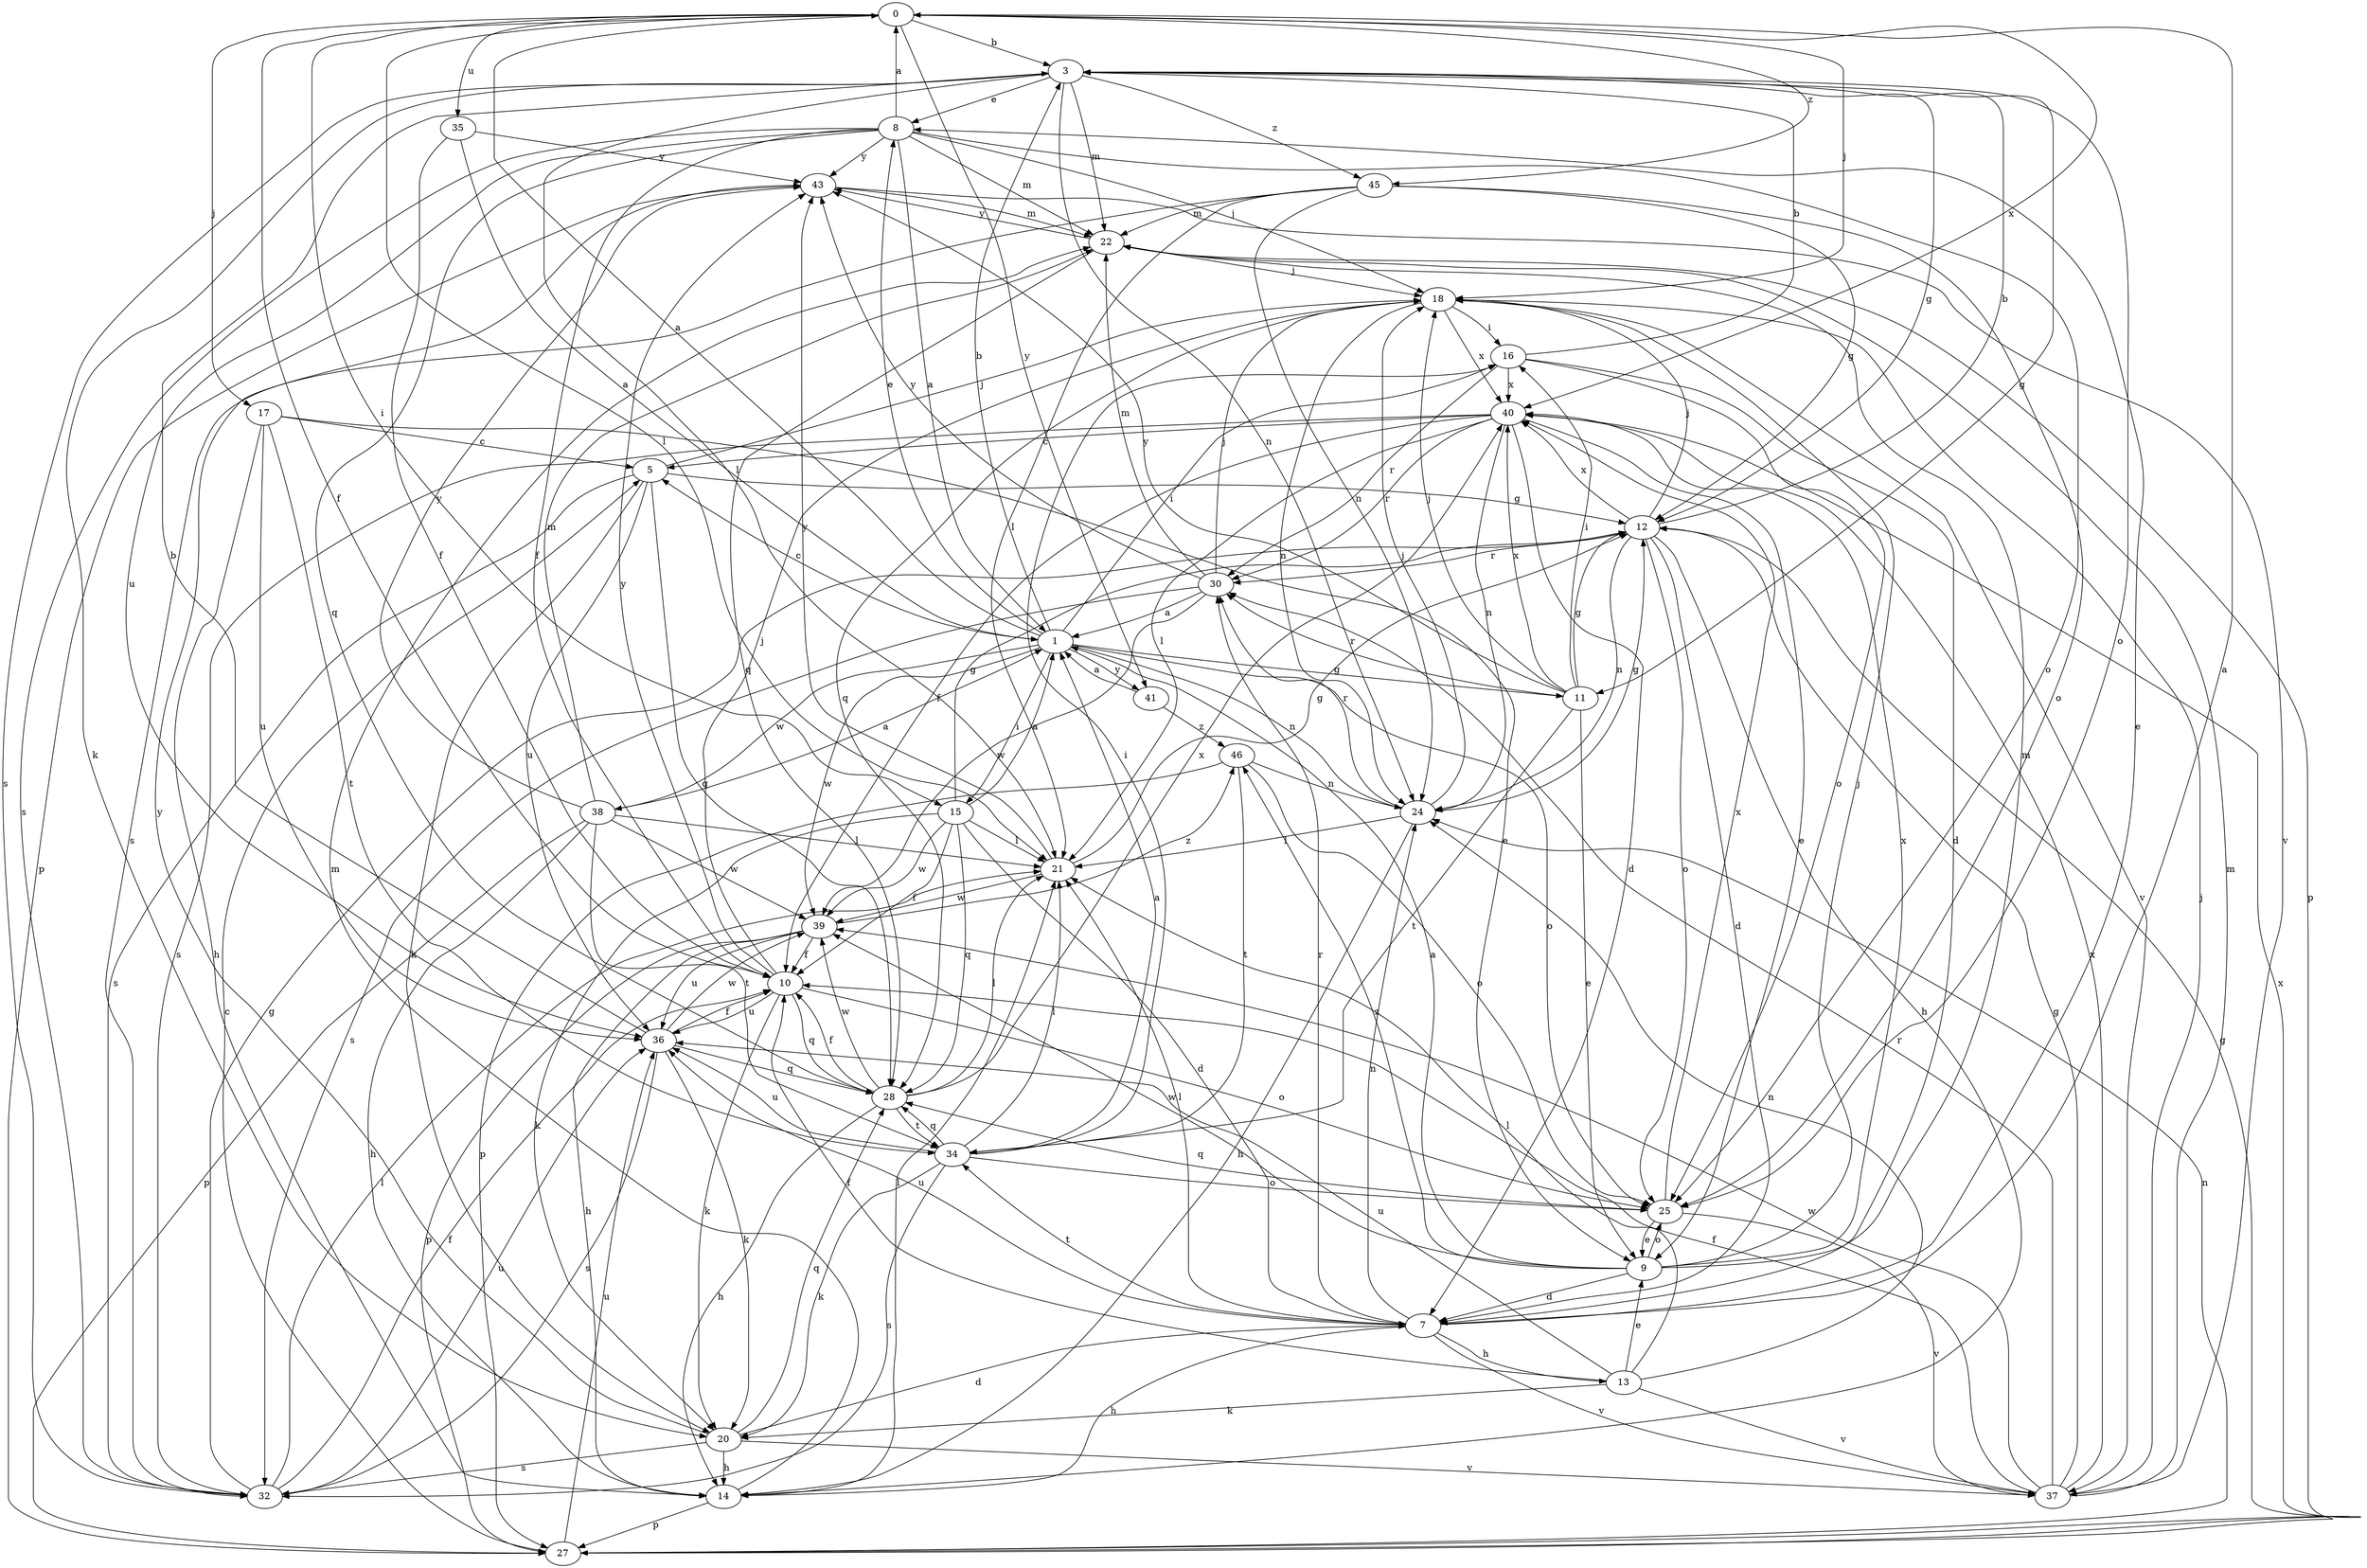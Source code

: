 strict digraph  {
0;
1;
3;
5;
7;
8;
9;
10;
11;
12;
13;
14;
15;
16;
17;
18;
20;
21;
22;
24;
25;
27;
28;
30;
32;
34;
35;
36;
37;
38;
39;
40;
41;
43;
45;
46;
0 -> 3  [label=b];
0 -> 10  [label=f];
0 -> 15  [label=i];
0 -> 17  [label=j];
0 -> 18  [label=j];
0 -> 21  [label=l];
0 -> 35  [label=u];
0 -> 40  [label=x];
0 -> 41  [label=y];
0 -> 45  [label=z];
1 -> 0  [label=a];
1 -> 3  [label=b];
1 -> 5  [label=c];
1 -> 8  [label=e];
1 -> 11  [label=g];
1 -> 15  [label=i];
1 -> 16  [label=i];
1 -> 24  [label=n];
1 -> 25  [label=o];
1 -> 38  [label=w];
1 -> 39  [label=w];
1 -> 41  [label=y];
3 -> 8  [label=e];
3 -> 11  [label=g];
3 -> 12  [label=g];
3 -> 20  [label=k];
3 -> 21  [label=l];
3 -> 22  [label=m];
3 -> 24  [label=n];
3 -> 25  [label=o];
3 -> 32  [label=s];
3 -> 45  [label=z];
5 -> 12  [label=g];
5 -> 18  [label=j];
5 -> 20  [label=k];
5 -> 28  [label=q];
5 -> 32  [label=s];
5 -> 36  [label=u];
7 -> 0  [label=a];
7 -> 8  [label=e];
7 -> 13  [label=h];
7 -> 14  [label=h];
7 -> 21  [label=l];
7 -> 24  [label=n];
7 -> 30  [label=r];
7 -> 34  [label=t];
7 -> 36  [label=u];
7 -> 37  [label=v];
8 -> 0  [label=a];
8 -> 1  [label=a];
8 -> 10  [label=f];
8 -> 18  [label=j];
8 -> 22  [label=m];
8 -> 25  [label=o];
8 -> 28  [label=q];
8 -> 32  [label=s];
8 -> 36  [label=u];
8 -> 43  [label=y];
9 -> 1  [label=a];
9 -> 7  [label=d];
9 -> 18  [label=j];
9 -> 22  [label=m];
9 -> 25  [label=o];
9 -> 39  [label=w];
9 -> 40  [label=x];
9 -> 46  [label=z];
10 -> 18  [label=j];
10 -> 20  [label=k];
10 -> 25  [label=o];
10 -> 28  [label=q];
10 -> 36  [label=u];
10 -> 43  [label=y];
11 -> 9  [label=e];
11 -> 12  [label=g];
11 -> 16  [label=i];
11 -> 18  [label=j];
11 -> 30  [label=r];
11 -> 34  [label=t];
11 -> 40  [label=x];
11 -> 43  [label=y];
12 -> 3  [label=b];
12 -> 7  [label=d];
12 -> 14  [label=h];
12 -> 18  [label=j];
12 -> 24  [label=n];
12 -> 25  [label=o];
12 -> 30  [label=r];
12 -> 40  [label=x];
13 -> 9  [label=e];
13 -> 10  [label=f];
13 -> 20  [label=k];
13 -> 21  [label=l];
13 -> 24  [label=n];
13 -> 36  [label=u];
13 -> 37  [label=v];
14 -> 21  [label=l];
14 -> 22  [label=m];
14 -> 27  [label=p];
15 -> 1  [label=a];
15 -> 7  [label=d];
15 -> 10  [label=f];
15 -> 12  [label=g];
15 -> 20  [label=k];
15 -> 21  [label=l];
15 -> 28  [label=q];
15 -> 39  [label=w];
16 -> 3  [label=b];
16 -> 7  [label=d];
16 -> 25  [label=o];
16 -> 30  [label=r];
16 -> 40  [label=x];
17 -> 5  [label=c];
17 -> 9  [label=e];
17 -> 14  [label=h];
17 -> 34  [label=t];
17 -> 36  [label=u];
18 -> 16  [label=i];
18 -> 24  [label=n];
18 -> 28  [label=q];
18 -> 37  [label=v];
18 -> 40  [label=x];
20 -> 7  [label=d];
20 -> 14  [label=h];
20 -> 28  [label=q];
20 -> 32  [label=s];
20 -> 37  [label=v];
20 -> 43  [label=y];
21 -> 12  [label=g];
21 -> 39  [label=w];
21 -> 43  [label=y];
22 -> 18  [label=j];
22 -> 27  [label=p];
22 -> 28  [label=q];
22 -> 43  [label=y];
24 -> 12  [label=g];
24 -> 14  [label=h];
24 -> 18  [label=j];
24 -> 21  [label=l];
24 -> 30  [label=r];
25 -> 9  [label=e];
25 -> 28  [label=q];
25 -> 37  [label=v];
25 -> 40  [label=x];
27 -> 5  [label=c];
27 -> 12  [label=g];
27 -> 24  [label=n];
27 -> 36  [label=u];
27 -> 40  [label=x];
28 -> 10  [label=f];
28 -> 14  [label=h];
28 -> 21  [label=l];
28 -> 34  [label=t];
28 -> 39  [label=w];
28 -> 40  [label=x];
30 -> 1  [label=a];
30 -> 18  [label=j];
30 -> 22  [label=m];
30 -> 32  [label=s];
30 -> 39  [label=w];
30 -> 43  [label=y];
32 -> 10  [label=f];
32 -> 12  [label=g];
32 -> 21  [label=l];
32 -> 36  [label=u];
34 -> 1  [label=a];
34 -> 16  [label=i];
34 -> 20  [label=k];
34 -> 21  [label=l];
34 -> 25  [label=o];
34 -> 28  [label=q];
34 -> 32  [label=s];
34 -> 36  [label=u];
35 -> 1  [label=a];
35 -> 10  [label=f];
35 -> 43  [label=y];
36 -> 3  [label=b];
36 -> 10  [label=f];
36 -> 20  [label=k];
36 -> 28  [label=q];
36 -> 32  [label=s];
36 -> 39  [label=w];
37 -> 10  [label=f];
37 -> 12  [label=g];
37 -> 18  [label=j];
37 -> 22  [label=m];
37 -> 30  [label=r];
37 -> 39  [label=w];
37 -> 40  [label=x];
38 -> 1  [label=a];
38 -> 14  [label=h];
38 -> 21  [label=l];
38 -> 22  [label=m];
38 -> 27  [label=p];
38 -> 34  [label=t];
38 -> 39  [label=w];
38 -> 43  [label=y];
39 -> 10  [label=f];
39 -> 14  [label=h];
39 -> 27  [label=p];
39 -> 36  [label=u];
39 -> 46  [label=z];
40 -> 5  [label=c];
40 -> 7  [label=d];
40 -> 9  [label=e];
40 -> 10  [label=f];
40 -> 21  [label=l];
40 -> 24  [label=n];
40 -> 30  [label=r];
40 -> 32  [label=s];
41 -> 1  [label=a];
41 -> 46  [label=z];
43 -> 22  [label=m];
43 -> 27  [label=p];
43 -> 37  [label=v];
45 -> 12  [label=g];
45 -> 21  [label=l];
45 -> 22  [label=m];
45 -> 24  [label=n];
45 -> 25  [label=o];
45 -> 32  [label=s];
46 -> 24  [label=n];
46 -> 25  [label=o];
46 -> 27  [label=p];
46 -> 34  [label=t];
}
